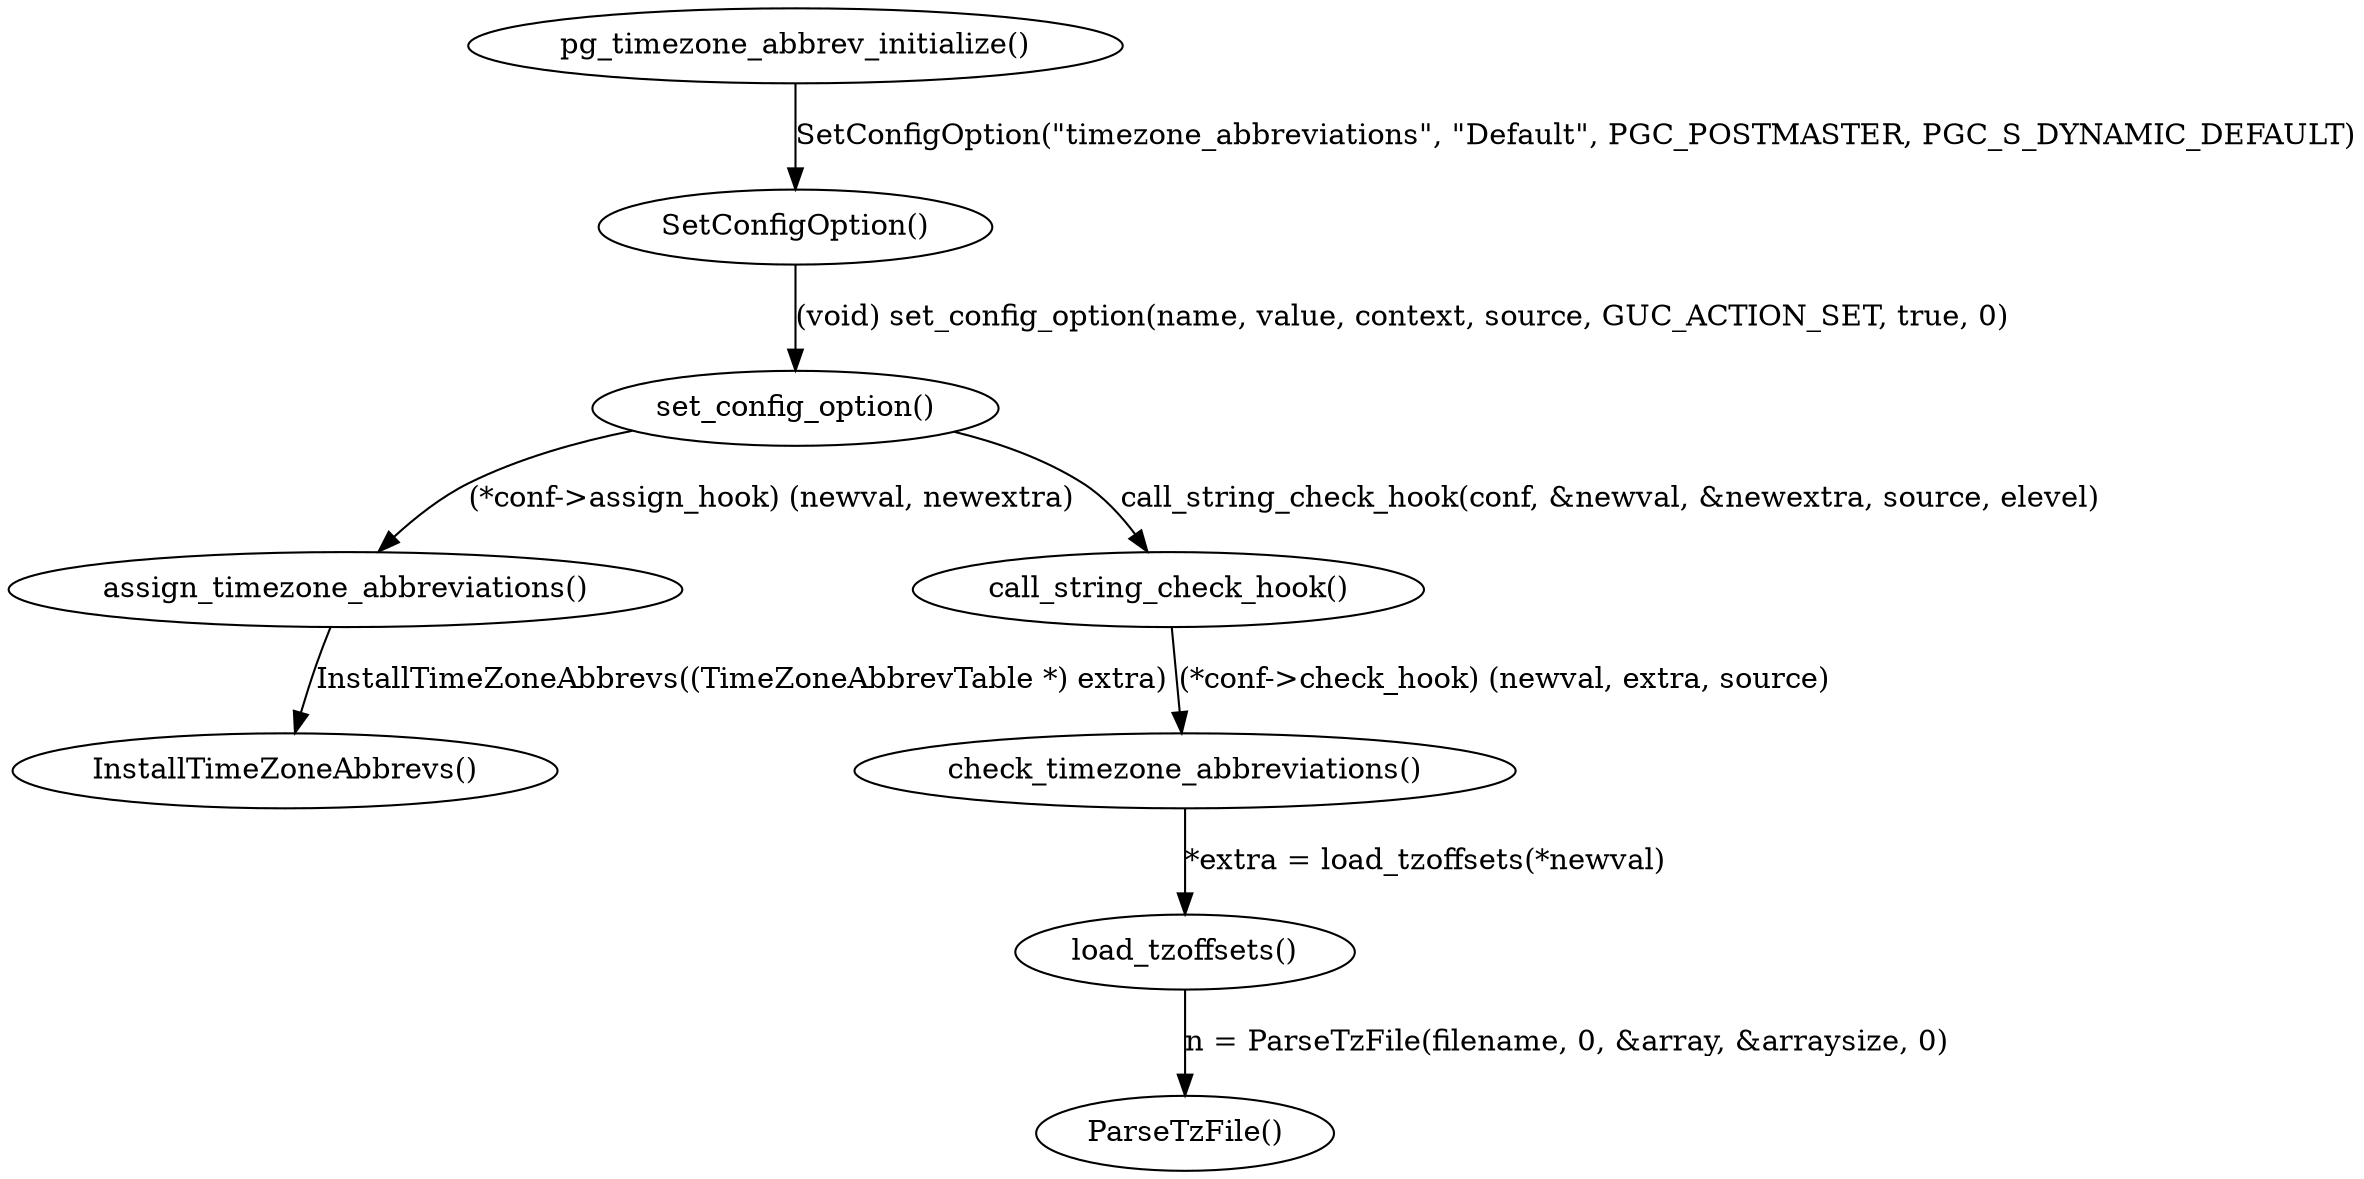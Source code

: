 digraph g {
	ParseTzFile [ label = "\N()" ];
	load_tzoffsets [ label = "\N()" ] ;
	check_timezone_abbreviations [ label = "\N()" ];
	assign_timezone_abbreviations [ label = "\N()" ];
	InstallTimeZoneAbbrevs [ label = "\N()" ];
	pg_timezone_abbrev_initialize [ label = "\N()" ];
	set_config_option [ label = "\N()" ];
	SetConfigOption [ label = "\N()" ];
	call_string_check_hook[ label = "\N()" ];


	load_tzoffsets -> ParseTzFile [ label = "n = ParseTzFile(filename, 0, &array, &arraysize, 0)" ];
	check_timezone_abbreviations -> load_tzoffsets [ label = "*extra = load_tzoffsets(*newval)" ];
	assign_timezone_abbreviations -> InstallTimeZoneAbbrevs [ label = "InstallTimeZoneAbbrevs((TimeZoneAbbrevTable *) extra)" ];

	// pg_timezone_abbrev_initialize -> assign_timezone_abbreviations;
	pg_timezone_abbrev_initialize -> SetConfigOption [ label = <SetConfigOption("timezone_abbreviations", "Default", PGC_POSTMASTER, PGC_S_DYNAMIC_DEFAULT)> ];
	SetConfigOption -> set_config_option [ label = <(void) set_config_option(name, value, context, source, GUC_ACTION_SET, true, 0)> ];
	set_config_option -> call_string_check_hook [ label = "call_string_check_hook(conf, &newval, &newextra, source, elevel)" ];
	call_string_check_hook -> check_timezone_abbreviations [ label = "(*conf->check_hook) (newval, extra, source)" ];
	set_config_option -> assign_timezone_abbreviations [ label = "(*conf->assign_hook) (newval, newextra)" ];
}
